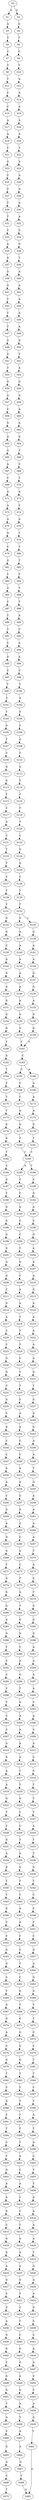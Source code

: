 strict digraph  {
	S0 -> S1 [ label = G ];
	S0 -> S2 [ label = G ];
	S1 -> S3 [ label = G ];
	S2 -> S4 [ label = G ];
	S3 -> S5 [ label = T ];
	S4 -> S6 [ label = T ];
	S5 -> S7 [ label = C ];
	S6 -> S8 [ label = G ];
	S7 -> S9 [ label = C ];
	S8 -> S10 [ label = T ];
	S9 -> S11 [ label = T ];
	S10 -> S12 [ label = A ];
	S11 -> S13 [ label = C ];
	S12 -> S14 [ label = A ];
	S13 -> S15 [ label = C ];
	S14 -> S16 [ label = A ];
	S15 -> S17 [ label = A ];
	S16 -> S18 [ label = A ];
	S17 -> S19 [ label = A ];
	S18 -> S20 [ label = A ];
	S19 -> S21 [ label = C ];
	S20 -> S22 [ label = T ];
	S21 -> S23 [ label = G ];
	S22 -> S24 [ label = A ];
	S23 -> S25 [ label = C ];
	S24 -> S26 [ label = A ];
	S25 -> S27 [ label = C ];
	S26 -> S28 [ label = G ];
	S27 -> S29 [ label = T ];
	S28 -> S30 [ label = A ];
	S29 -> S31 [ label = T ];
	S30 -> S32 [ label = A ];
	S31 -> S33 [ label = C ];
	S32 -> S34 [ label = C ];
	S33 -> S35 [ label = A ];
	S34 -> S36 [ label = G ];
	S35 -> S37 [ label = G ];
	S36 -> S38 [ label = T ];
	S37 -> S39 [ label = G ];
	S38 -> S40 [ label = A ];
	S39 -> S41 [ label = G ];
	S40 -> S42 [ label = A ];
	S41 -> S43 [ label = T ];
	S42 -> S44 [ label = A ];
	S43 -> S45 [ label = C ];
	S44 -> S46 [ label = A ];
	S45 -> S47 [ label = T ];
	S46 -> S48 [ label = A ];
	S47 -> S49 [ label = G ];
	S48 -> S50 [ label = G ];
	S49 -> S51 [ label = G ];
	S50 -> S52 [ label = T ];
	S51 -> S53 [ label = T ];
	S52 -> S54 [ label = A ];
	S53 -> S55 [ label = G ];
	S54 -> S56 [ label = G ];
	S55 -> S57 [ label = A ];
	S56 -> S58 [ label = G ];
	S57 -> S59 [ label = C ];
	S58 -> S60 [ label = A ];
	S59 -> S61 [ label = G ];
	S60 -> S62 [ label = A ];
	S61 -> S63 [ label = A ];
	S62 -> S64 [ label = G ];
	S63 -> S65 [ label = A ];
	S64 -> S66 [ label = T ];
	S65 -> S67 [ label = A ];
	S66 -> S68 [ label = C ];
	S67 -> S69 [ label = C ];
	S68 -> S70 [ label = T ];
	S69 -> S71 [ label = A ];
	S70 -> S72 [ label = A ];
	S71 -> S73 [ label = A ];
	S72 -> S74 [ label = C ];
	S73 -> S75 [ label = A ];
	S74 -> S76 [ label = A ];
	S75 -> S77 [ label = A ];
	S76 -> S78 [ label = T ];
	S77 -> S79 [ label = C ];
	S78 -> S80 [ label = T ];
	S79 -> S81 [ label = G ];
	S80 -> S82 [ label = T ];
	S81 -> S83 [ label = C ];
	S82 -> S84 [ label = C ];
	S83 -> S85 [ label = A ];
	S84 -> S86 [ label = T ];
	S85 -> S87 [ label = C ];
	S86 -> S88 [ label = T ];
	S87 -> S89 [ label = T ];
	S88 -> S90 [ label = A ];
	S89 -> S91 [ label = T ];
	S90 -> S92 [ label = C ];
	S91 -> S93 [ label = C ];
	S92 -> S94 [ label = A ];
	S93 -> S95 [ label = G ];
	S94 -> S96 [ label = A ];
	S95 -> S97 [ label = C ];
	S96 -> S98 [ label = C ];
	S97 -> S99 [ label = T ];
	S98 -> S100 [ label = T ];
	S99 -> S101 [ label = C ];
	S100 -> S102 [ label = A ];
	S101 -> S103 [ label = T ];
	S102 -> S104 [ label = A ];
	S103 -> S105 [ label = G ];
	S104 -> S106 [ label = C ];
	S105 -> S107 [ label = T ];
	S106 -> S108 [ label = A ];
	S107 -> S109 [ label = C ];
	S108 -> S110 [ label = T ];
	S109 -> S111 [ label = G ];
	S110 -> S112 [ label = A ];
	S111 -> S113 [ label = G ];
	S112 -> S114 [ label = T ];
	S113 -> S115 [ label = T ];
	S114 -> S116 [ label = T ];
	S115 -> S117 [ label = C ];
	S116 -> S118 [ label = T ];
	S117 -> S119 [ label = A ];
	S118 -> S120 [ label = T ];
	S119 -> S121 [ label = C ];
	S120 -> S122 [ label = C ];
	S121 -> S123 [ label = T ];
	S122 -> S124 [ label = G ];
	S123 -> S125 [ label = T ];
	S124 -> S126 [ label = A ];
	S125 -> S127 [ label = C ];
	S126 -> S128 [ label = C ];
	S127 -> S129 [ label = T ];
	S128 -> S130 [ label = T ];
	S129 -> S131 [ label = C ];
	S130 -> S132 [ label = T ];
	S131 -> S133 [ label = G ];
	S132 -> S134 [ label = G ];
	S132 -> S135 [ label = C ];
	S133 -> S136 [ label = G ];
	S134 -> S137 [ label = A ];
	S135 -> S138 [ label = G ];
	S136 -> S139 [ label = C ];
	S137 -> S140 [ label = A ];
	S138 -> S141 [ label = A ];
	S139 -> S142 [ label = G ];
	S140 -> S143 [ label = A ];
	S141 -> S144 [ label = A ];
	S142 -> S145 [ label = G ];
	S143 -> S146 [ label = A ];
	S144 -> S147 [ label = G ];
	S145 -> S148 [ label = G ];
	S146 -> S149 [ label = A ];
	S147 -> S150 [ label = G ];
	S148 -> S151 [ label = G ];
	S149 -> S152 [ label = A ];
	S150 -> S153 [ label = A ];
	S151 -> S154 [ label = G ];
	S152 -> S155 [ label = G ];
	S153 -> S156 [ label = G ];
	S154 -> S157 [ label = G ];
	S155 -> S158 [ label = G ];
	S156 -> S159 [ label = G ];
	S157 -> S160 [ label = T ];
	S158 -> S161 [ label = T ];
	S159 -> S161 [ label = T ];
	S160 -> S162 [ label = G ];
	S161 -> S163 [ label = C ];
	S162 -> S164 [ label = T ];
	S163 -> S165 [ label = C ];
	S163 -> S166 [ label = A ];
	S164 -> S167 [ label = C ];
	S165 -> S168 [ label = C ];
	S166 -> S169 [ label = A ];
	S167 -> S170 [ label = T ];
	S168 -> S171 [ label = C ];
	S169 -> S172 [ label = A ];
	S170 -> S173 [ label = T ];
	S171 -> S174 [ label = A ];
	S172 -> S175 [ label = A ];
	S173 -> S176 [ label = G ];
	S174 -> S177 [ label = G ];
	S175 -> S178 [ label = G ];
	S176 -> S179 [ label = G ];
	S177 -> S180 [ label = T ];
	S178 -> S181 [ label = T ];
	S179 -> S182 [ label = T ];
	S180 -> S183 [ label = C ];
	S181 -> S183 [ label = C ];
	S182 -> S184 [ label = C ];
	S183 -> S185 [ label = A ];
	S183 -> S186 [ label = T ];
	S184 -> S187 [ label = G ];
	S185 -> S188 [ label = T ];
	S186 -> S189 [ label = C ];
	S187 -> S190 [ label = T ];
	S188 -> S191 [ label = C ];
	S189 -> S192 [ label = G ];
	S190 -> S193 [ label = G ];
	S191 -> S194 [ label = A ];
	S192 -> S195 [ label = A ];
	S193 -> S196 [ label = G ];
	S194 -> S197 [ label = C ];
	S195 -> S198 [ label = C ];
	S196 -> S199 [ label = G ];
	S197 -> S200 [ label = C ];
	S198 -> S201 [ label = G ];
	S199 -> S202 [ label = G ];
	S200 -> S203 [ label = T ];
	S201 -> S204 [ label = A ];
	S202 -> S205 [ label = A ];
	S203 -> S206 [ label = G ];
	S204 -> S207 [ label = A ];
	S205 -> S208 [ label = G ];
	S206 -> S209 [ label = T ];
	S207 -> S210 [ label = A ];
	S208 -> S211 [ label = C ];
	S209 -> S212 [ label = A ];
	S210 -> S213 [ label = G ];
	S211 -> S214 [ label = G ];
	S212 -> S215 [ label = A ];
	S213 -> S216 [ label = A ];
	S214 -> S217 [ label = A ];
	S215 -> S218 [ label = T ];
	S216 -> S219 [ label = A ];
	S217 -> S220 [ label = C ];
	S218 -> S221 [ label = T ];
	S219 -> S222 [ label = A ];
	S220 -> S223 [ label = C ];
	S221 -> S224 [ label = T ];
	S222 -> S225 [ label = A ];
	S223 -> S226 [ label = G ];
	S224 -> S227 [ label = C ];
	S225 -> S228 [ label = A ];
	S226 -> S229 [ label = G ];
	S227 -> S230 [ label = T ];
	S228 -> S231 [ label = G ];
	S229 -> S232 [ label = C ];
	S230 -> S233 [ label = T ];
	S231 -> S234 [ label = T ];
	S232 -> S235 [ label = G ];
	S233 -> S236 [ label = C ];
	S234 -> S237 [ label = G ];
	S235 -> S238 [ label = C ];
	S236 -> S239 [ label = A ];
	S237 -> S240 [ label = G ];
	S238 -> S241 [ label = G ];
	S239 -> S242 [ label = A ];
	S240 -> S243 [ label = G ];
	S241 -> S244 [ label = C ];
	S242 -> S245 [ label = C ];
	S243 -> S246 [ label = A ];
	S244 -> S247 [ label = C ];
	S245 -> S248 [ label = C ];
	S246 -> S249 [ label = A ];
	S247 -> S250 [ label = G ];
	S248 -> S251 [ label = A ];
	S249 -> S252 [ label = T ];
	S250 -> S253 [ label = A ];
	S251 -> S254 [ label = A ];
	S252 -> S255 [ label = G ];
	S253 -> S256 [ label = C ];
	S254 -> S257 [ label = G ];
	S255 -> S258 [ label = A ];
	S256 -> S259 [ label = G ];
	S257 -> S260 [ label = G ];
	S258 -> S261 [ label = A ];
	S259 -> S262 [ label = A ];
	S260 -> S263 [ label = A ];
	S261 -> S264 [ label = A ];
	S262 -> S265 [ label = G ];
	S263 -> S266 [ label = C ];
	S264 -> S267 [ label = A ];
	S265 -> S268 [ label = G ];
	S266 -> S269 [ label = A ];
	S267 -> S270 [ label = T ];
	S268 -> S271 [ label = T ];
	S269 -> S272 [ label = C ];
	S270 -> S273 [ label = A ];
	S271 -> S274 [ label = G ];
	S272 -> S275 [ label = T ];
	S273 -> S276 [ label = C ];
	S274 -> S277 [ label = G ];
	S275 -> S278 [ label = A ];
	S276 -> S279 [ label = T ];
	S277 -> S280 [ label = G ];
	S278 -> S281 [ label = T ];
	S279 -> S282 [ label = G ];
	S280 -> S283 [ label = A ];
	S281 -> S284 [ label = G ];
	S282 -> S285 [ label = G ];
	S283 -> S286 [ label = G ];
	S284 -> S287 [ label = G ];
	S285 -> S288 [ label = G ];
	S286 -> S289 [ label = T ];
	S287 -> S290 [ label = T ];
	S288 -> S291 [ label = A ];
	S289 -> S292 [ label = C ];
	S290 -> S293 [ label = A ];
	S291 -> S294 [ label = A ];
	S292 -> S295 [ label = C ];
	S293 -> S296 [ label = G ];
	S294 -> S297 [ label = A ];
	S295 -> S298 [ label = C ];
	S296 -> S299 [ label = T ];
	S297 -> S300 [ label = A ];
	S298 -> S301 [ label = T ];
	S299 -> S302 [ label = A ];
	S300 -> S303 [ label = C ];
	S301 -> S304 [ label = C ];
	S302 -> S305 [ label = A ];
	S303 -> S306 [ label = A ];
	S304 -> S307 [ label = C ];
	S305 -> S308 [ label = A ];
	S306 -> S309 [ label = C ];
	S307 -> S310 [ label = G ];
	S308 -> S311 [ label = A ];
	S309 -> S312 [ label = A ];
	S310 -> S313 [ label = G ];
	S311 -> S314 [ label = G ];
	S312 -> S315 [ label = C ];
	S313 -> S316 [ label = A ];
	S314 -> S317 [ label = T ];
	S315 -> S318 [ label = C ];
	S316 -> S319 [ label = A ];
	S317 -> S320 [ label = T ];
	S318 -> S321 [ label = T ];
	S319 -> S322 [ label = G ];
	S320 -> S323 [ label = A ];
	S321 -> S324 [ label = T ];
	S322 -> S325 [ label = T ];
	S323 -> S326 [ label = C ];
	S324 -> S327 [ label = T ];
	S325 -> S328 [ label = C ];
	S326 -> S329 [ label = C ];
	S327 -> S330 [ label = A ];
	S328 -> S331 [ label = G ];
	S329 -> S332 [ label = T ];
	S330 -> S333 [ label = T ];
	S331 -> S334 [ label = A ];
	S332 -> S335 [ label = G ];
	S333 -> S336 [ label = T ];
	S334 -> S337 [ label = G ];
	S335 -> S338 [ label = G ];
	S336 -> S339 [ label = G ];
	S337 -> S340 [ label = T ];
	S338 -> S341 [ label = T ];
	S339 -> S342 [ label = T ];
	S340 -> S343 [ label = T ];
	S341 -> S344 [ label = T ];
	S342 -> S345 [ label = C ];
	S343 -> S346 [ label = G ];
	S344 -> S347 [ label = A ];
	S345 -> S348 [ label = C ];
	S346 -> S349 [ label = C ];
	S347 -> S350 [ label = A ];
	S348 -> S351 [ label = C ];
	S349 -> S352 [ label = C ];
	S350 -> S353 [ label = C ];
	S351 -> S354 [ label = C ];
	S352 -> S355 [ label = G ];
	S353 -> S356 [ label = C ];
	S354 -> S357 [ label = G ];
	S355 -> S358 [ label = G ];
	S356 -> S359 [ label = T ];
	S357 -> S360 [ label = A ];
	S358 -> S361 [ label = C ];
	S359 -> S362 [ label = C ];
	S360 -> S363 [ label = G ];
	S361 -> S364 [ label = T ];
	S362 -> S365 [ label = G ];
	S363 -> S366 [ label = G ];
	S364 -> S367 [ label = G ];
	S365 -> S368 [ label = T ];
	S366 -> S369 [ label = T ];
	S367 -> S370 [ label = G ];
	S368 -> S371 [ label = G ];
	S369 -> S372 [ label = T ];
	S370 -> S373 [ label = A ];
	S371 -> S374 [ label = G ];
	S372 -> S375 [ label = C ];
	S373 -> S376 [ label = C ];
	S374 -> S377 [ label = G ];
	S375 -> S378 [ label = C ];
	S376 -> S379 [ label = G ];
	S377 -> S380 [ label = G ];
	S378 -> S381 [ label = T ];
	S379 -> S382 [ label = T ];
	S380 -> S383 [ label = T ];
	S381 -> S384 [ label = T ];
	S382 -> S385 [ label = C ];
	S383 -> S386 [ label = T ];
	S384 -> S387 [ label = C ];
	S385 -> S388 [ label = G ];
	S386 -> S389 [ label = T ];
	S387 -> S390 [ label = T ];
	S388 -> S391 [ label = C ];
	S389 -> S392 [ label = T ];
	S390 -> S393 [ label = A ];
	S391 -> S394 [ label = T ];
	S392 -> S395 [ label = T ];
	S393 -> S396 [ label = T ];
	S394 -> S397 [ label = C ];
	S395 -> S398 [ label = T ];
	S396 -> S399 [ label = A ];
	S397 -> S400 [ label = T ];
	S398 -> S401 [ label = A ];
	S399 -> S402 [ label = C ];
	S400 -> S403 [ label = G ];
	S401 -> S404 [ label = C ];
	S402 -> S405 [ label = T ];
	S403 -> S406 [ label = A ];
	S404 -> S407 [ label = A ];
	S405 -> S408 [ label = T ];
	S406 -> S409 [ label = G ];
	S407 -> S410 [ label = C ];
	S408 -> S411 [ label = G ];
	S409 -> S412 [ label = G ];
	S410 -> S413 [ label = C ];
	S411 -> S414 [ label = A ];
	S412 -> S415 [ label = C ];
	S413 -> S416 [ label = T ];
	S414 -> S417 [ label = A ];
	S415 -> S418 [ label = G ];
	S416 -> S419 [ label = A ];
	S417 -> S420 [ label = A ];
	S418 -> S421 [ label = G ];
	S419 -> S422 [ label = A ];
	S420 -> S423 [ label = T ];
	S421 -> S424 [ label = A ];
	S422 -> S425 [ label = A ];
	S423 -> S426 [ label = G ];
	S424 -> S427 [ label = G ];
	S425 -> S428 [ label = G ];
	S426 -> S429 [ label = A ];
	S427 -> S430 [ label = C ];
	S428 -> S431 [ label = T ];
	S429 -> S432 [ label = A ];
	S430 -> S433 [ label = G ];
	S431 -> S434 [ label = C ];
	S432 -> S435 [ label = G ];
	S433 -> S436 [ label = A ];
	S434 -> S437 [ label = T ];
	S435 -> S438 [ label = C ];
	S436 -> S439 [ label = G ];
	S437 -> S440 [ label = C ];
	S438 -> S441 [ label = C ];
	S439 -> S442 [ label = G ];
	S440 -> S443 [ label = G ];
	S441 -> S444 [ label = A ];
	S442 -> S445 [ label = C ];
	S443 -> S446 [ label = G ];
	S444 -> S447 [ label = A ];
	S445 -> S448 [ label = G ];
	S446 -> S449 [ label = A ];
	S447 -> S450 [ label = C ];
	S448 -> S451 [ label = G ];
	S449 -> S452 [ label = G ];
	S450 -> S453 [ label = C ];
	S451 -> S454 [ label = T ];
	S452 -> S455 [ label = A ];
	S453 -> S456 [ label = A ];
	S454 -> S457 [ label = G ];
	S455 -> S458 [ label = T ];
	S456 -> S459 [ label = G ];
	S457 -> S460 [ label = C ];
	S458 -> S461 [ label = A ];
	S459 -> S462 [ label = T ];
	S460 -> S463 [ label = G ];
	S461 -> S464 [ label = A ];
	S462 -> S465 [ label = A ];
	S463 -> S466 [ label = A ];
	S464 -> S467 [ label = G ];
	S466 -> S468 [ label = C ];
	S467 -> S469 [ label = T ];
	S468 -> S470 [ label = T ];
	S469 -> S465 [ label = A ];
}
